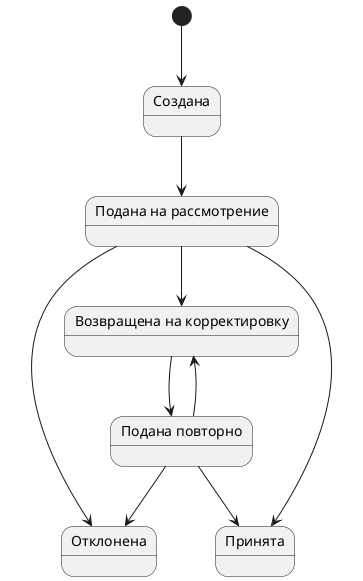 @startuml

state "Создана" as created
state "Подана на рассмотрение" as submitted
state "Возвращена на корректировку" as returnForCorrection
state "Подана повторно" as resubmitted
state "Отклонена" as rejected
state "Принята" as accepted

[*] --> created
created --> submitted
submitted --> rejected
submitted --> accepted
submitted --> returnForCorrection

returnForCorrection --> resubmitted
resubmitted --> rejected
resubmitted --> accepted
resubmitted --> returnForCorrection


@enduml
